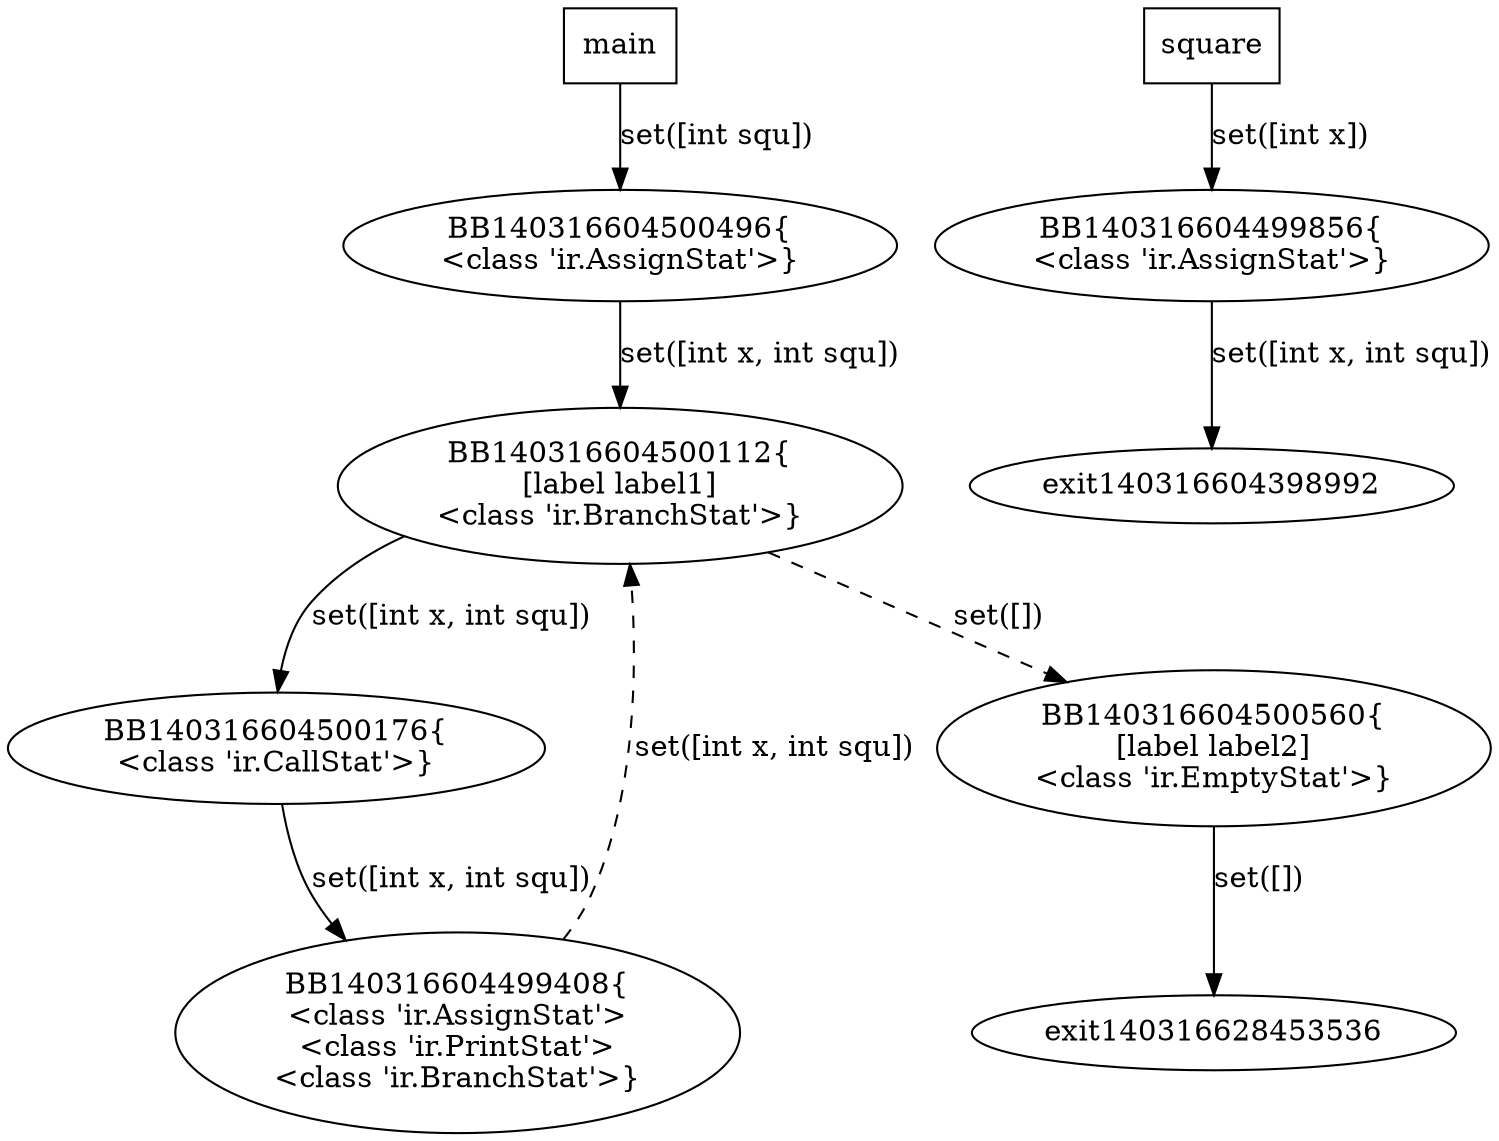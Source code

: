 digraph G {
140316604500496 [label="BB140316604500496{\n<class 'ir.AssignStat'>}"];
140316604500496 -> 140316604500112 [label="set([int x, int squ])"];
140316604500112 [label="BB140316604500112{\n[label label1]\n<class 'ir.BranchStat'>}"];
140316604500112 -> 140316604500176 [label="set([int x, int squ])"];
140316604500112 -> 140316604500560 [style=dashed,label="set([])"];
140316604500176 [label="BB140316604500176{\n<class 'ir.CallStat'>}"];
140316604500176 -> 140316604499408 [label="set([int x, int squ])"];
140316604499408 [label="BB140316604499408{\n<class 'ir.AssignStat'>\n<class 'ir.PrintStat'>\n<class 'ir.BranchStat'>}"];
140316604499408 -> 140316604500112 [style=dashed,label="set([int x, int squ])"];
140316604500560 [label="BB140316604500560{\n[label label2]\n<class 'ir.EmptyStat'>}"];
140316604500560 -> exit140316628453536 [label="set([])"];
140316604499856 [label="BB140316604499856{\n<class 'ir.AssignStat'>}"];
140316604499856 -> exit140316604398992 [label="set([int x, int squ])"];
square [shape=box];
square -> 140316604499856 [label="set([int x])"];
main [shape=box];
main -> 140316604500496 [label="set([int squ])"];
}
